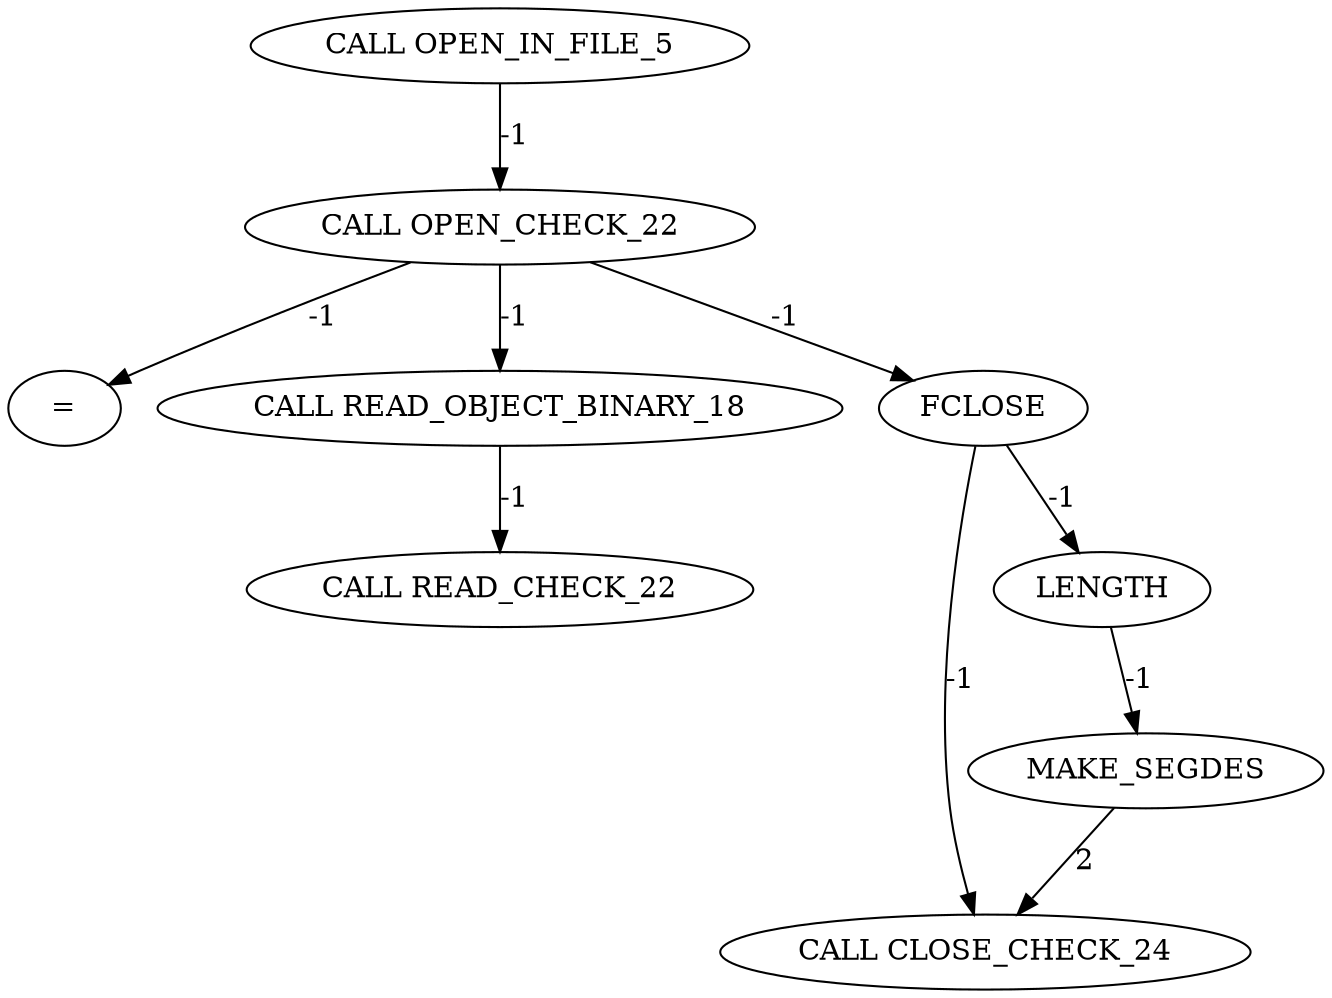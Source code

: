 digraph {
	maximal_independent_set_large_rmat_INST_86 [label="CALL CLOSE_CHECK_24" cost=0]
	maximal_independent_set_large_rmat_INST_83 [label="CALL READ_CHECK_22" cost=0]
	maximal_independent_set_large_rmat_INST_2835 [label=MAKE_SEGDES cost=87]
	maximal_independent_set_large_rmat_INST_2828 [label="=" cost=2880]
	maximal_independent_set_large_rmat_INST_82 [label="CALL READ_OBJECT_BINARY_18" cost=0]
	maximal_independent_set_large_rmat_INST_71 [label="CALL OPEN_IN_FILE_5" cost=0]
	maximal_independent_set_large_rmat_INST_2831 [label=FCLOSE cost=0]
	maximal_independent_set_large_rmat_INST_72 [label="CALL OPEN_CHECK_22" cost=0]
	maximal_independent_set_large_rmat_INST_2834 [label=LENGTH cost=0]
	maximal_independent_set_large_rmat_INST_2835 -> maximal_independent_set_large_rmat_INST_86 [label=2 cost=2]
	maximal_independent_set_large_rmat_INST_82 -> maximal_independent_set_large_rmat_INST_83 [label=-1 cost=-1]
	maximal_independent_set_large_rmat_INST_71 -> maximal_independent_set_large_rmat_INST_72 [label=-1 cost=-1]
	maximal_independent_set_large_rmat_INST_2831 -> maximal_independent_set_large_rmat_INST_2834 [label=-1 cost=-1]
	maximal_independent_set_large_rmat_INST_2831 -> maximal_independent_set_large_rmat_INST_86 [label=-1 cost=-1]
	maximal_independent_set_large_rmat_INST_72 -> maximal_independent_set_large_rmat_INST_2828 [label=-1 cost=-1]
	maximal_independent_set_large_rmat_INST_72 -> maximal_independent_set_large_rmat_INST_82 [label=-1 cost=-1]
	maximal_independent_set_large_rmat_INST_72 -> maximal_independent_set_large_rmat_INST_2831 [label=-1 cost=-1]
	maximal_independent_set_large_rmat_INST_2834 -> maximal_independent_set_large_rmat_INST_2835 [label=-1 cost=-1]
}
